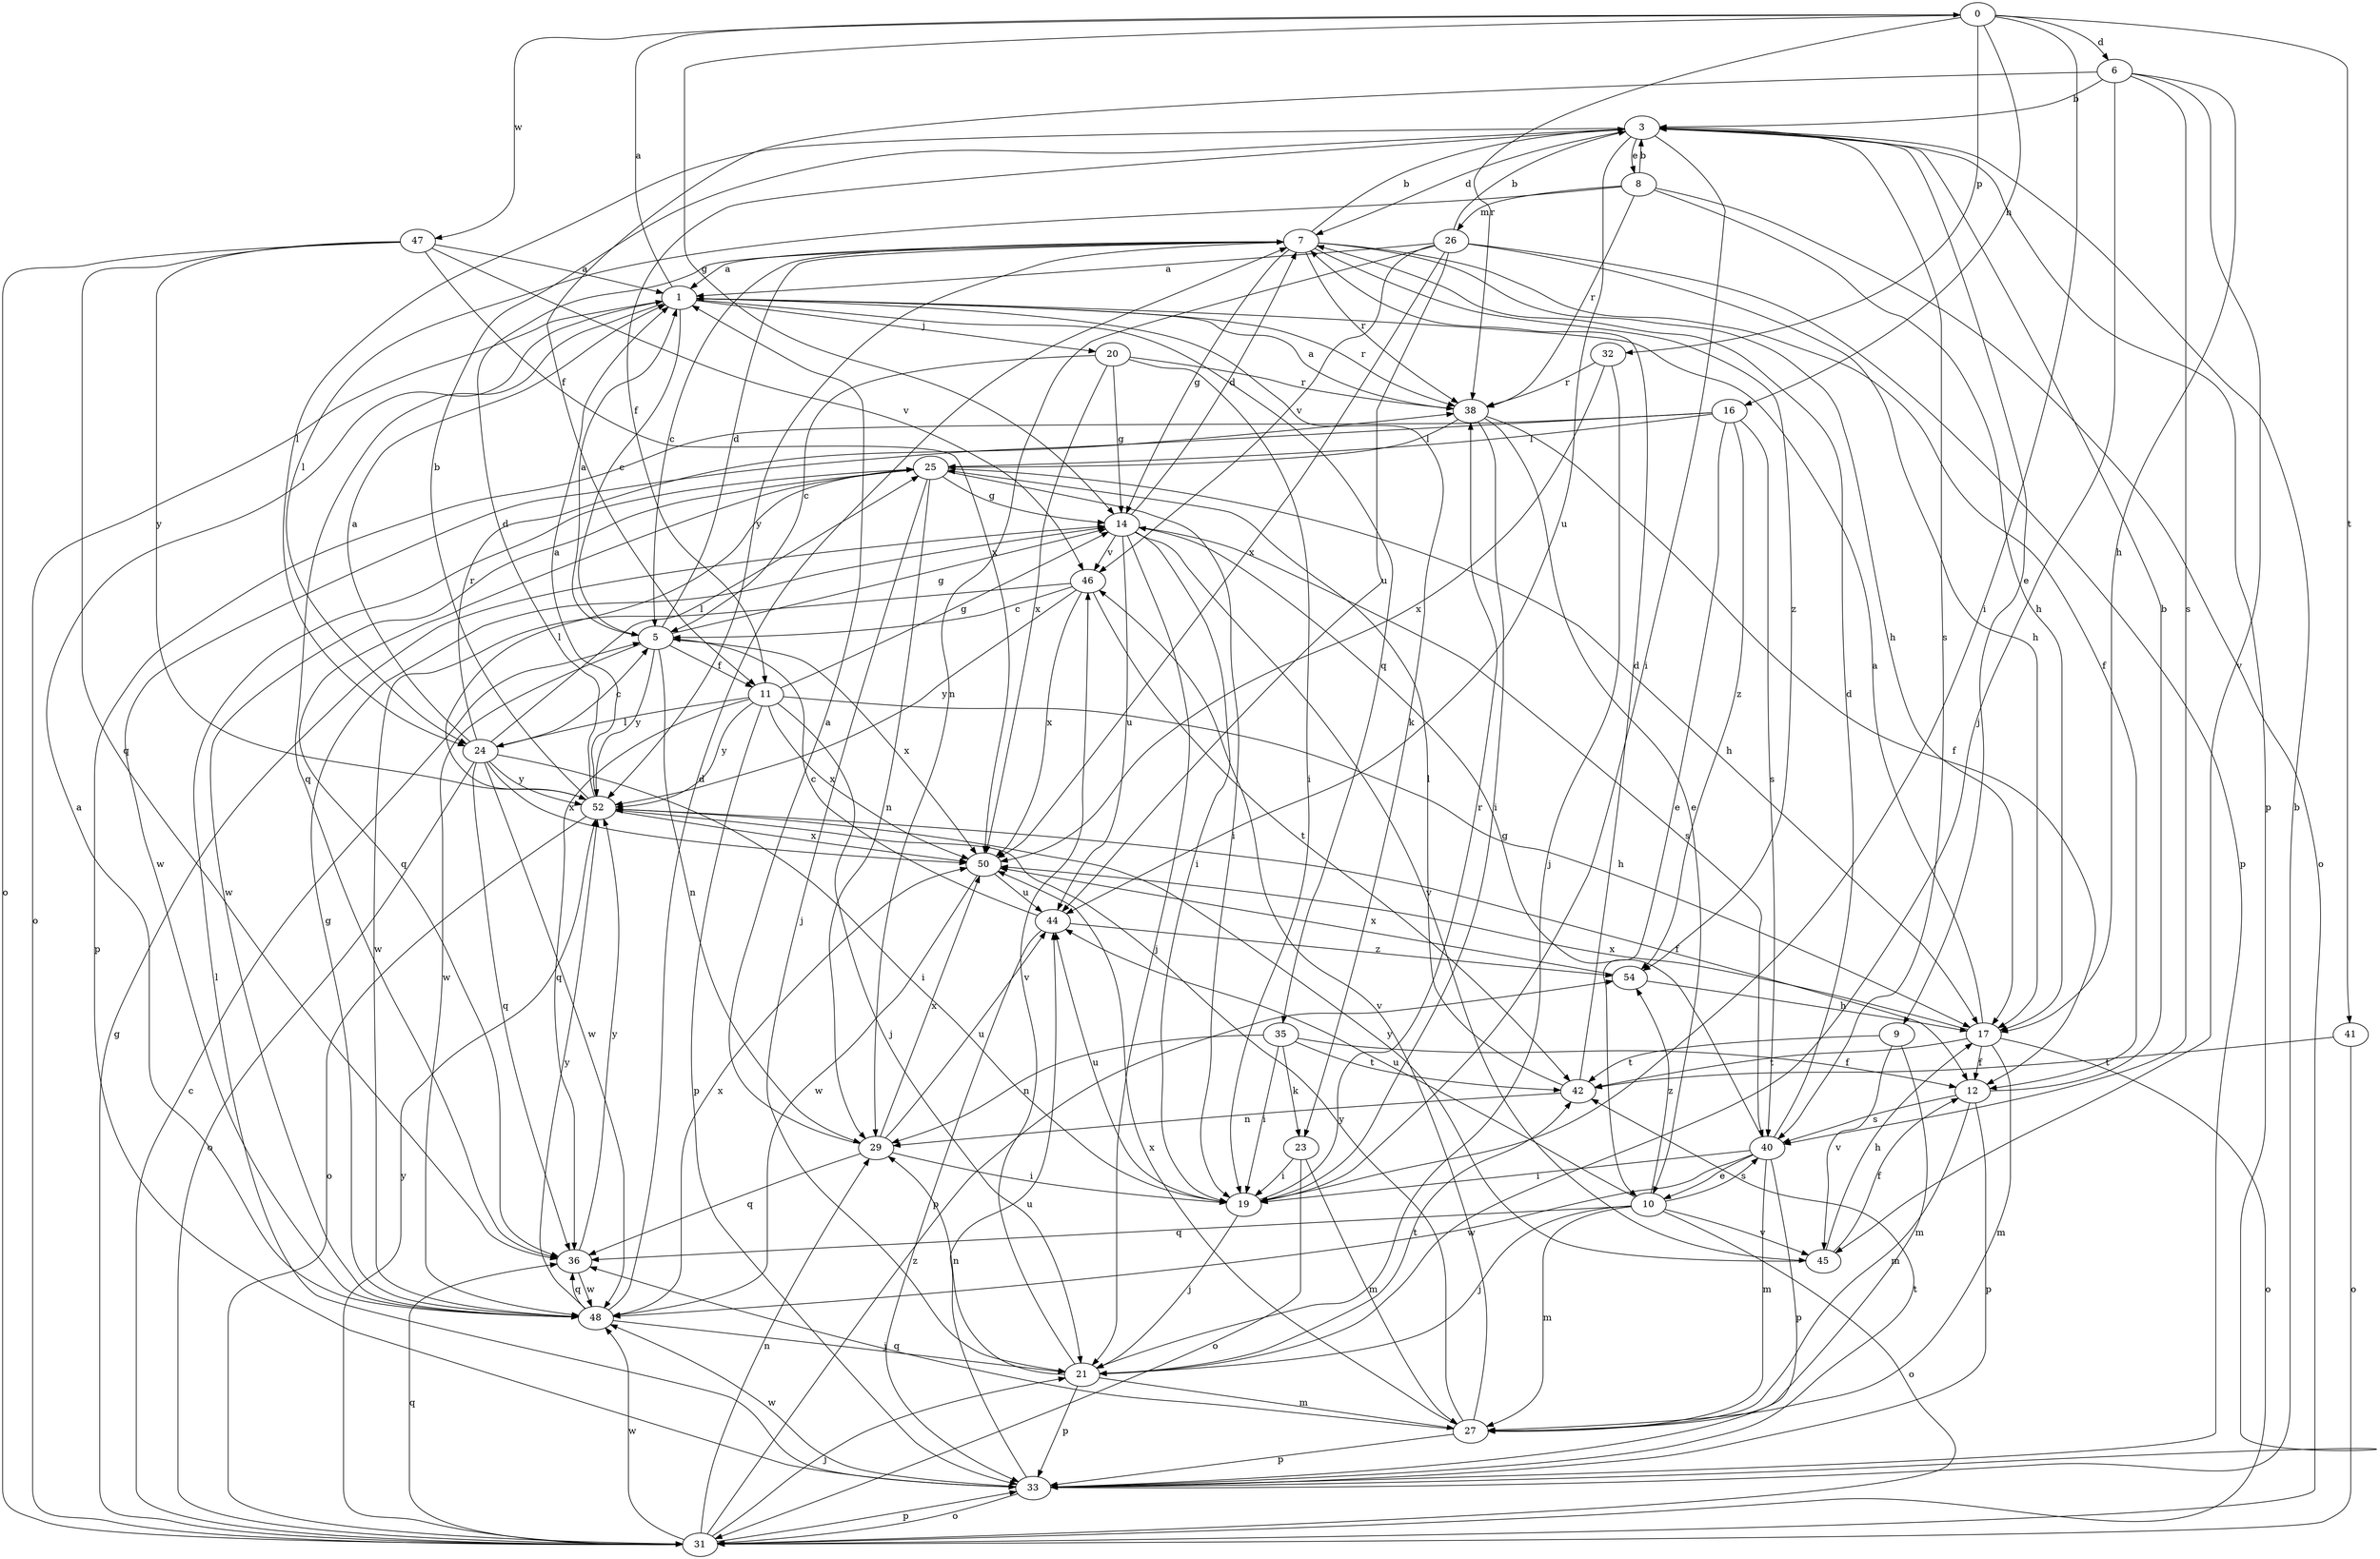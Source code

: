 strict digraph  {
0;
1;
3;
5;
6;
7;
8;
9;
10;
11;
12;
14;
16;
17;
19;
20;
21;
23;
24;
25;
26;
27;
29;
31;
32;
33;
35;
36;
38;
40;
41;
42;
44;
45;
46;
47;
48;
50;
52;
54;
0 -> 6  [label=d];
0 -> 14  [label=g];
0 -> 16  [label=h];
0 -> 19  [label=i];
0 -> 32  [label=p];
0 -> 38  [label=r];
0 -> 41  [label=t];
0 -> 47  [label=w];
1 -> 0  [label=a];
1 -> 5  [label=c];
1 -> 20  [label=j];
1 -> 23  [label=k];
1 -> 31  [label=o];
1 -> 35  [label=q];
1 -> 36  [label=q];
1 -> 38  [label=r];
3 -> 7  [label=d];
3 -> 8  [label=e];
3 -> 9  [label=e];
3 -> 11  [label=f];
3 -> 19  [label=i];
3 -> 24  [label=l];
3 -> 33  [label=p];
3 -> 40  [label=s];
3 -> 44  [label=u];
5 -> 1  [label=a];
5 -> 7  [label=d];
5 -> 11  [label=f];
5 -> 14  [label=g];
5 -> 29  [label=n];
5 -> 48  [label=w];
5 -> 50  [label=x];
5 -> 52  [label=y];
6 -> 3  [label=b];
6 -> 11  [label=f];
6 -> 17  [label=h];
6 -> 21  [label=j];
6 -> 40  [label=s];
6 -> 45  [label=v];
7 -> 1  [label=a];
7 -> 3  [label=b];
7 -> 5  [label=c];
7 -> 12  [label=f];
7 -> 14  [label=g];
7 -> 17  [label=h];
7 -> 38  [label=r];
7 -> 52  [label=y];
7 -> 54  [label=z];
8 -> 3  [label=b];
8 -> 17  [label=h];
8 -> 24  [label=l];
8 -> 26  [label=m];
8 -> 31  [label=o];
8 -> 38  [label=r];
9 -> 27  [label=m];
9 -> 42  [label=t];
9 -> 45  [label=v];
10 -> 21  [label=j];
10 -> 27  [label=m];
10 -> 31  [label=o];
10 -> 36  [label=q];
10 -> 40  [label=s];
10 -> 44  [label=u];
10 -> 45  [label=v];
10 -> 54  [label=z];
11 -> 14  [label=g];
11 -> 17  [label=h];
11 -> 21  [label=j];
11 -> 24  [label=l];
11 -> 33  [label=p];
11 -> 36  [label=q];
11 -> 50  [label=x];
11 -> 52  [label=y];
12 -> 3  [label=b];
12 -> 27  [label=m];
12 -> 33  [label=p];
12 -> 40  [label=s];
14 -> 7  [label=d];
14 -> 19  [label=i];
14 -> 21  [label=j];
14 -> 40  [label=s];
14 -> 44  [label=u];
14 -> 45  [label=v];
14 -> 46  [label=v];
16 -> 10  [label=e];
16 -> 25  [label=l];
16 -> 33  [label=p];
16 -> 40  [label=s];
16 -> 48  [label=w];
16 -> 54  [label=z];
17 -> 1  [label=a];
17 -> 12  [label=f];
17 -> 27  [label=m];
17 -> 31  [label=o];
17 -> 42  [label=t];
17 -> 50  [label=x];
19 -> 21  [label=j];
19 -> 38  [label=r];
19 -> 44  [label=u];
20 -> 5  [label=c];
20 -> 14  [label=g];
20 -> 19  [label=i];
20 -> 38  [label=r];
20 -> 50  [label=x];
21 -> 27  [label=m];
21 -> 29  [label=n];
21 -> 33  [label=p];
21 -> 42  [label=t];
21 -> 46  [label=v];
23 -> 19  [label=i];
23 -> 27  [label=m];
23 -> 31  [label=o];
24 -> 1  [label=a];
24 -> 5  [label=c];
24 -> 19  [label=i];
24 -> 25  [label=l];
24 -> 31  [label=o];
24 -> 36  [label=q];
24 -> 38  [label=r];
24 -> 48  [label=w];
24 -> 50  [label=x];
24 -> 52  [label=y];
25 -> 14  [label=g];
25 -> 17  [label=h];
25 -> 19  [label=i];
25 -> 21  [label=j];
25 -> 29  [label=n];
25 -> 36  [label=q];
25 -> 48  [label=w];
26 -> 1  [label=a];
26 -> 3  [label=b];
26 -> 17  [label=h];
26 -> 29  [label=n];
26 -> 33  [label=p];
26 -> 44  [label=u];
26 -> 46  [label=v];
26 -> 50  [label=x];
27 -> 33  [label=p];
27 -> 36  [label=q];
27 -> 46  [label=v];
27 -> 50  [label=x];
27 -> 52  [label=y];
29 -> 1  [label=a];
29 -> 19  [label=i];
29 -> 36  [label=q];
29 -> 44  [label=u];
29 -> 50  [label=x];
31 -> 5  [label=c];
31 -> 14  [label=g];
31 -> 21  [label=j];
31 -> 29  [label=n];
31 -> 33  [label=p];
31 -> 36  [label=q];
31 -> 48  [label=w];
31 -> 52  [label=y];
31 -> 54  [label=z];
32 -> 21  [label=j];
32 -> 38  [label=r];
32 -> 50  [label=x];
33 -> 3  [label=b];
33 -> 25  [label=l];
33 -> 31  [label=o];
33 -> 42  [label=t];
33 -> 44  [label=u];
33 -> 48  [label=w];
35 -> 12  [label=f];
35 -> 19  [label=i];
35 -> 23  [label=k];
35 -> 29  [label=n];
35 -> 42  [label=t];
36 -> 48  [label=w];
36 -> 52  [label=y];
38 -> 1  [label=a];
38 -> 10  [label=e];
38 -> 12  [label=f];
38 -> 19  [label=i];
38 -> 25  [label=l];
40 -> 7  [label=d];
40 -> 10  [label=e];
40 -> 14  [label=g];
40 -> 19  [label=i];
40 -> 27  [label=m];
40 -> 33  [label=p];
40 -> 48  [label=w];
41 -> 31  [label=o];
41 -> 42  [label=t];
42 -> 7  [label=d];
42 -> 25  [label=l];
42 -> 29  [label=n];
44 -> 5  [label=c];
44 -> 33  [label=p];
44 -> 54  [label=z];
45 -> 12  [label=f];
45 -> 17  [label=h];
45 -> 52  [label=y];
46 -> 5  [label=c];
46 -> 42  [label=t];
46 -> 48  [label=w];
46 -> 50  [label=x];
46 -> 52  [label=y];
47 -> 1  [label=a];
47 -> 31  [label=o];
47 -> 36  [label=q];
47 -> 46  [label=v];
47 -> 50  [label=x];
47 -> 52  [label=y];
48 -> 1  [label=a];
48 -> 7  [label=d];
48 -> 14  [label=g];
48 -> 21  [label=j];
48 -> 36  [label=q];
48 -> 50  [label=x];
48 -> 52  [label=y];
50 -> 44  [label=u];
50 -> 48  [label=w];
52 -> 1  [label=a];
52 -> 3  [label=b];
52 -> 7  [label=d];
52 -> 12  [label=f];
52 -> 25  [label=l];
52 -> 31  [label=o];
52 -> 50  [label=x];
54 -> 17  [label=h];
54 -> 50  [label=x];
}

